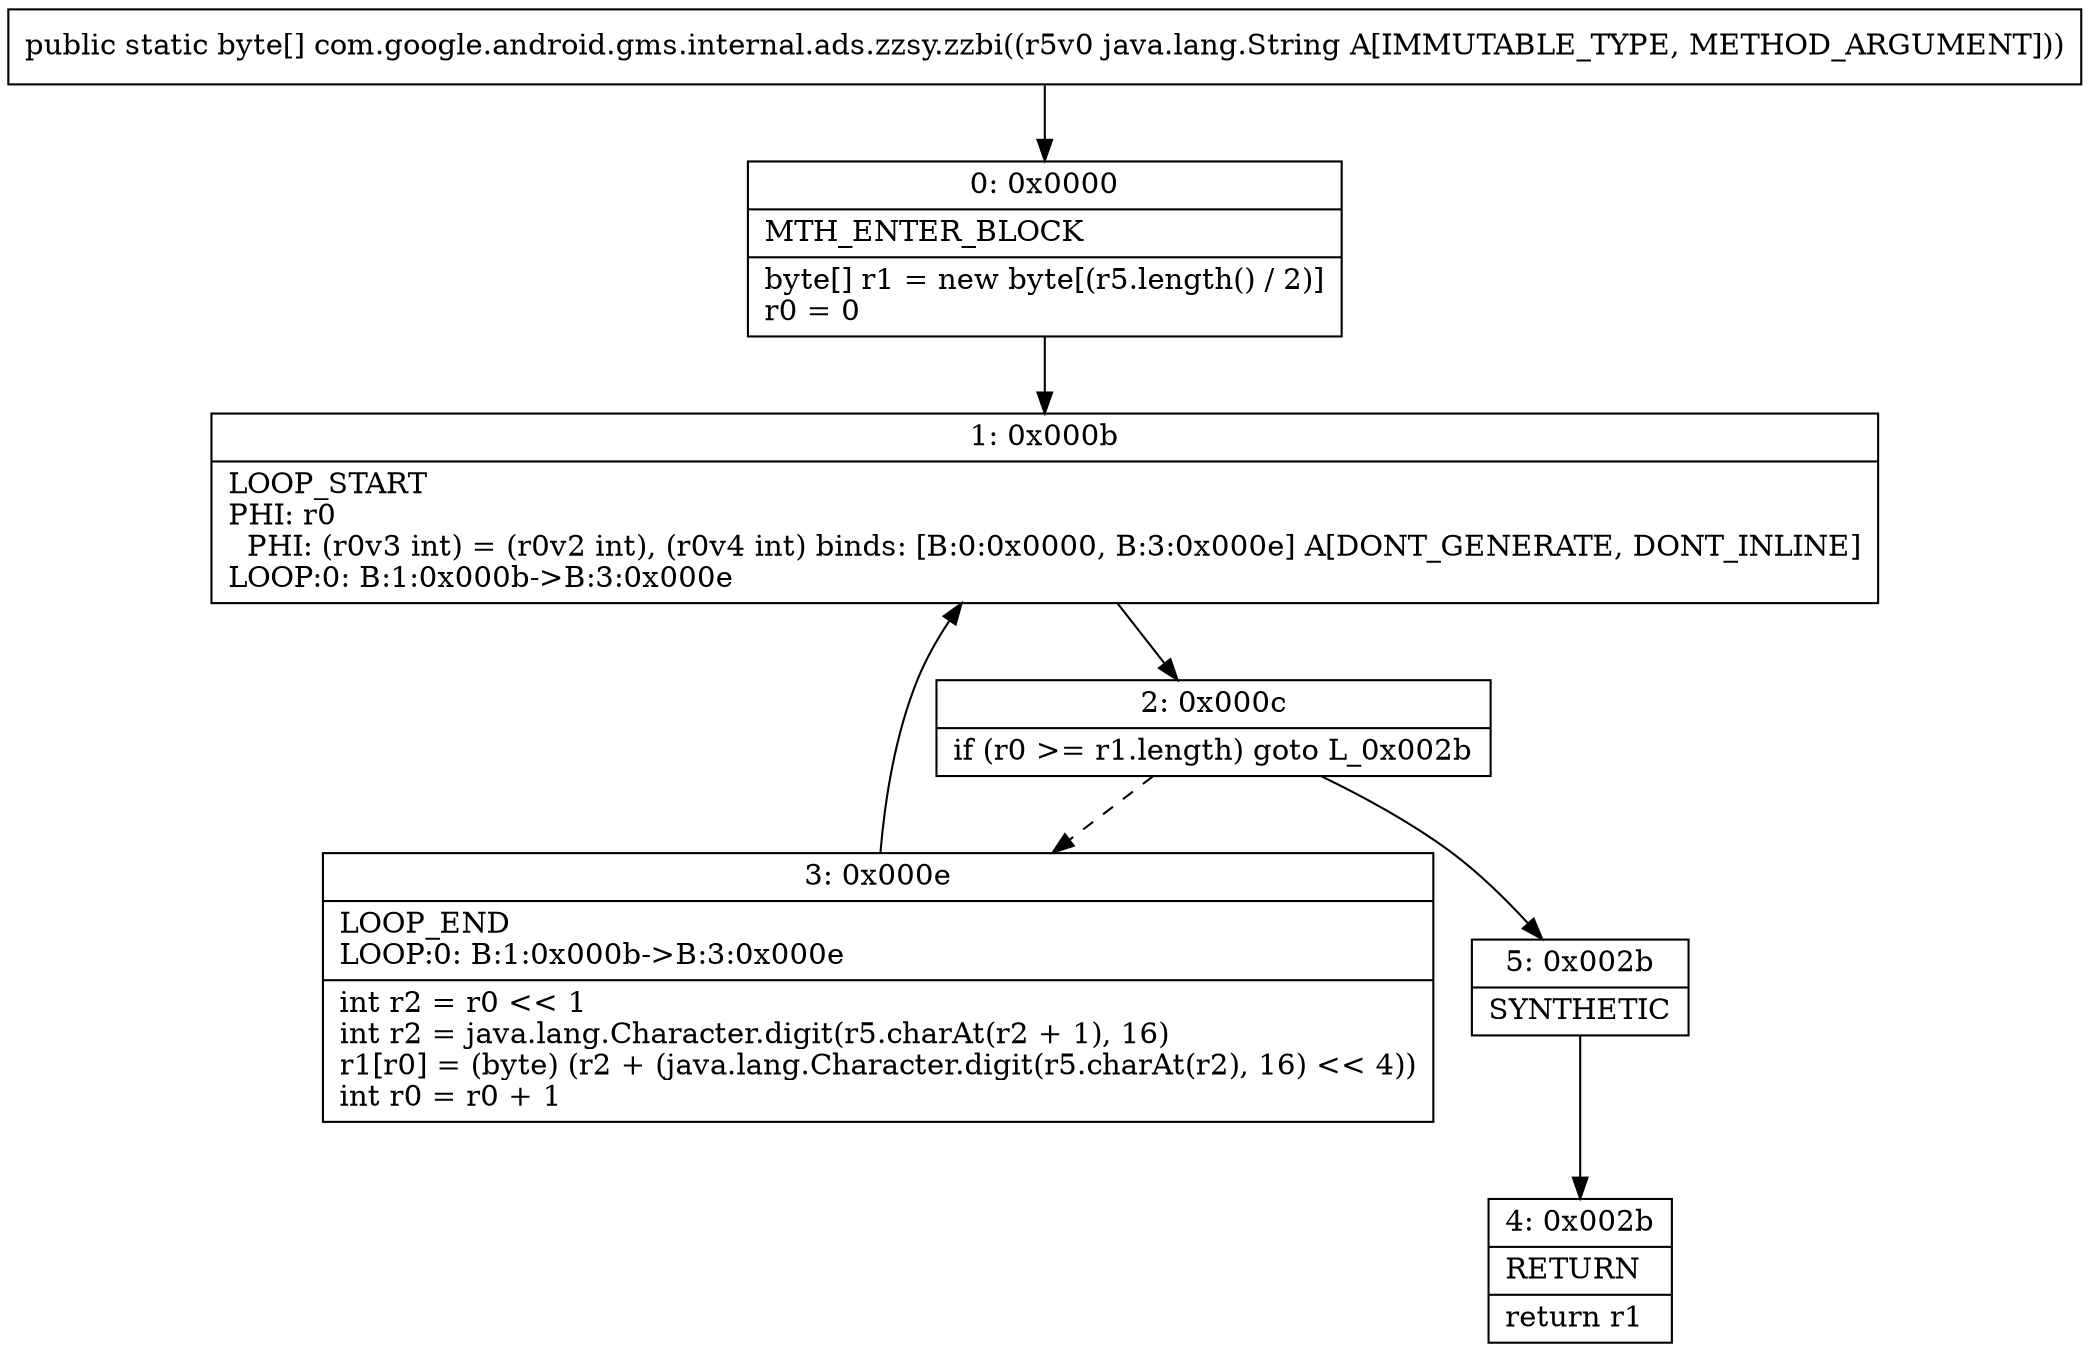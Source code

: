 digraph "CFG forcom.google.android.gms.internal.ads.zzsy.zzbi(Ljava\/lang\/String;)[B" {
Node_0 [shape=record,label="{0\:\ 0x0000|MTH_ENTER_BLOCK\l|byte[] r1 = new byte[(r5.length() \/ 2)]\lr0 = 0\l}"];
Node_1 [shape=record,label="{1\:\ 0x000b|LOOP_START\lPHI: r0 \l  PHI: (r0v3 int) = (r0v2 int), (r0v4 int) binds: [B:0:0x0000, B:3:0x000e] A[DONT_GENERATE, DONT_INLINE]\lLOOP:0: B:1:0x000b\-\>B:3:0x000e\l}"];
Node_2 [shape=record,label="{2\:\ 0x000c|if (r0 \>= r1.length) goto L_0x002b\l}"];
Node_3 [shape=record,label="{3\:\ 0x000e|LOOP_END\lLOOP:0: B:1:0x000b\-\>B:3:0x000e\l|int r2 = r0 \<\< 1\lint r2 = java.lang.Character.digit(r5.charAt(r2 + 1), 16)\lr1[r0] = (byte) (r2 + (java.lang.Character.digit(r5.charAt(r2), 16) \<\< 4))\lint r0 = r0 + 1\l}"];
Node_4 [shape=record,label="{4\:\ 0x002b|RETURN\l|return r1\l}"];
Node_5 [shape=record,label="{5\:\ 0x002b|SYNTHETIC\l}"];
MethodNode[shape=record,label="{public static byte[] com.google.android.gms.internal.ads.zzsy.zzbi((r5v0 java.lang.String A[IMMUTABLE_TYPE, METHOD_ARGUMENT])) }"];
MethodNode -> Node_0;
Node_0 -> Node_1;
Node_1 -> Node_2;
Node_2 -> Node_3[style=dashed];
Node_2 -> Node_5;
Node_3 -> Node_1;
Node_5 -> Node_4;
}

